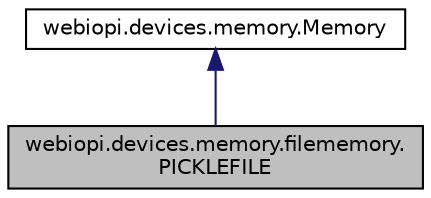 digraph "webiopi.devices.memory.filememory.PICKLEFILE"
{
  edge [fontname="Helvetica",fontsize="10",labelfontname="Helvetica",labelfontsize="10"];
  node [fontname="Helvetica",fontsize="10",shape=record];
  Node1 [label="webiopi.devices.memory.filememory.\lPICKLEFILE",height=0.2,width=0.4,color="black", fillcolor="grey75", style="filled", fontcolor="black"];
  Node2 -> Node1 [dir="back",color="midnightblue",fontsize="10",style="solid",fontname="Helvetica"];
  Node2 [label="webiopi.devices.memory.Memory",height=0.2,width=0.4,color="black", fillcolor="white", style="filled",URL="$classwebiopi_1_1devices_1_1memory_1_1Memory.html"];
}
